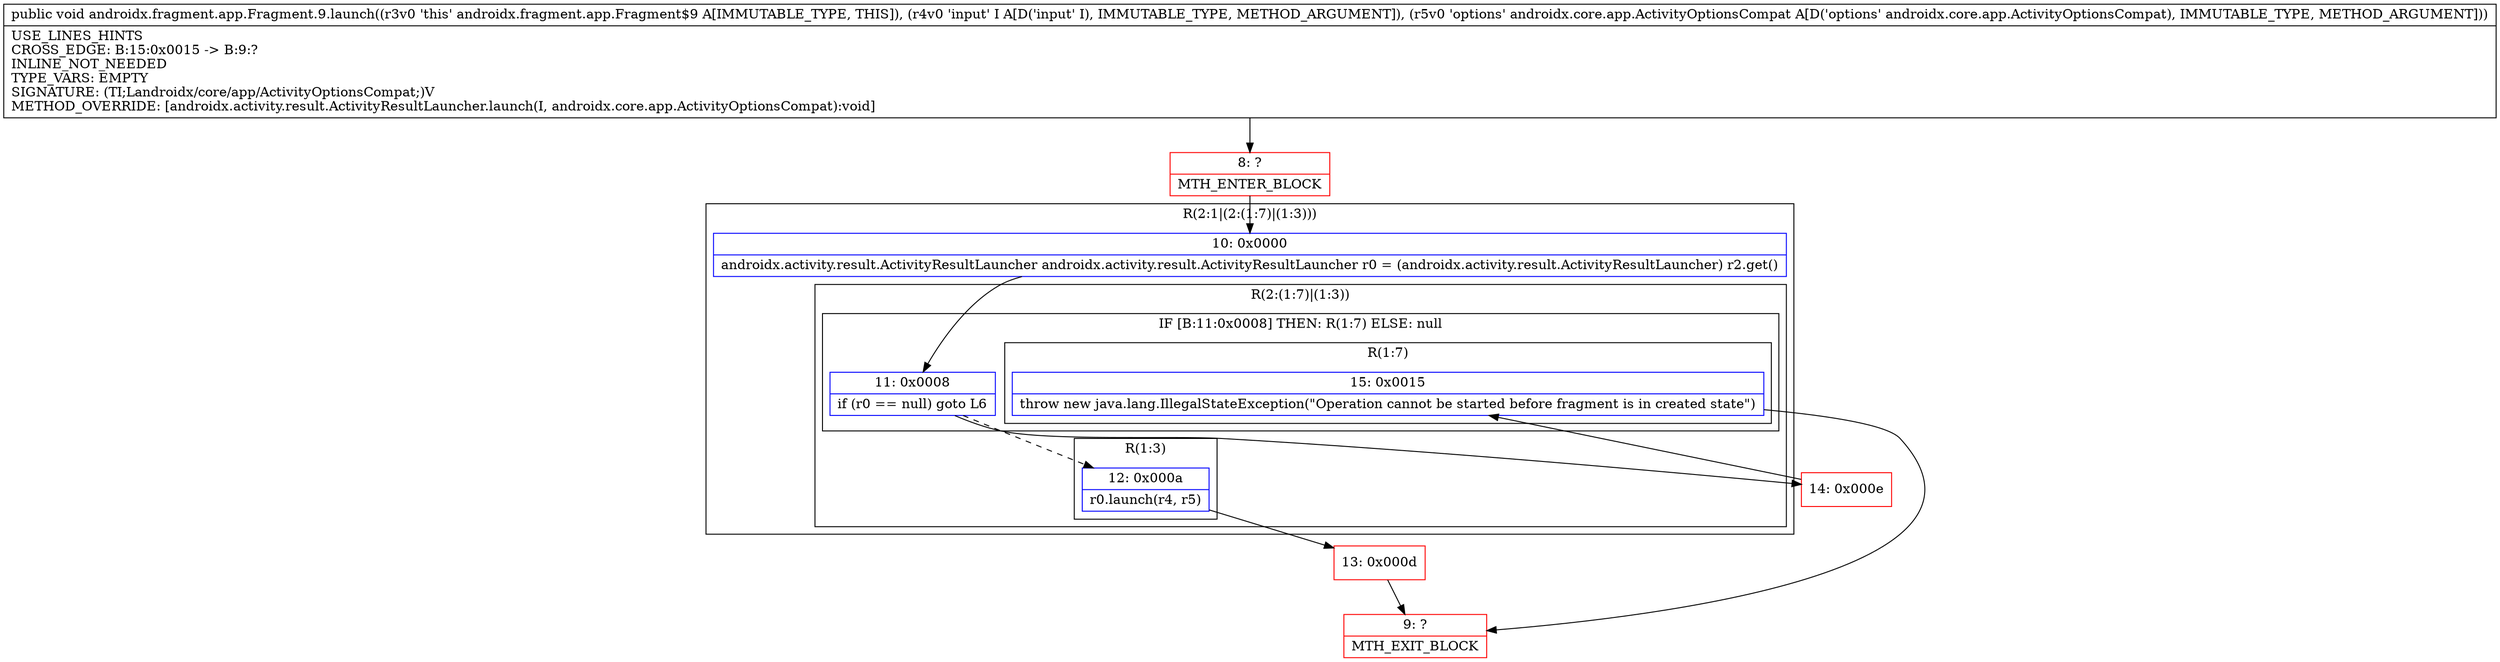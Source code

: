 digraph "CFG forandroidx.fragment.app.Fragment.9.launch(Ljava\/lang\/Object;Landroidx\/core\/app\/ActivityOptionsCompat;)V" {
subgraph cluster_Region_304792367 {
label = "R(2:1|(2:(1:7)|(1:3)))";
node [shape=record,color=blue];
Node_10 [shape=record,label="{10\:\ 0x0000|androidx.activity.result.ActivityResultLauncher androidx.activity.result.ActivityResultLauncher r0 = (androidx.activity.result.ActivityResultLauncher) r2.get()\l}"];
subgraph cluster_Region_222429461 {
label = "R(2:(1:7)|(1:3))";
node [shape=record,color=blue];
subgraph cluster_IfRegion_1287904495 {
label = "IF [B:11:0x0008] THEN: R(1:7) ELSE: null";
node [shape=record,color=blue];
Node_11 [shape=record,label="{11\:\ 0x0008|if (r0 == null) goto L6\l}"];
subgraph cluster_Region_437333458 {
label = "R(1:7)";
node [shape=record,color=blue];
Node_15 [shape=record,label="{15\:\ 0x0015|throw new java.lang.IllegalStateException(\"Operation cannot be started before fragment is in created state\")\l}"];
}
}
subgraph cluster_Region_85424320 {
label = "R(1:3)";
node [shape=record,color=blue];
Node_12 [shape=record,label="{12\:\ 0x000a|r0.launch(r4, r5)\l}"];
}
}
}
Node_8 [shape=record,color=red,label="{8\:\ ?|MTH_ENTER_BLOCK\l}"];
Node_13 [shape=record,color=red,label="{13\:\ 0x000d}"];
Node_9 [shape=record,color=red,label="{9\:\ ?|MTH_EXIT_BLOCK\l}"];
Node_14 [shape=record,color=red,label="{14\:\ 0x000e}"];
MethodNode[shape=record,label="{public void androidx.fragment.app.Fragment.9.launch((r3v0 'this' androidx.fragment.app.Fragment$9 A[IMMUTABLE_TYPE, THIS]), (r4v0 'input' I A[D('input' I), IMMUTABLE_TYPE, METHOD_ARGUMENT]), (r5v0 'options' androidx.core.app.ActivityOptionsCompat A[D('options' androidx.core.app.ActivityOptionsCompat), IMMUTABLE_TYPE, METHOD_ARGUMENT]))  | USE_LINES_HINTS\lCROSS_EDGE: B:15:0x0015 \-\> B:9:?\lINLINE_NOT_NEEDED\lTYPE_VARS: EMPTY\lSIGNATURE: (TI;Landroidx\/core\/app\/ActivityOptionsCompat;)V\lMETHOD_OVERRIDE: [androidx.activity.result.ActivityResultLauncher.launch(I, androidx.core.app.ActivityOptionsCompat):void]\l}"];
MethodNode -> Node_8;Node_10 -> Node_11;
Node_11 -> Node_12[style=dashed];
Node_11 -> Node_14;
Node_15 -> Node_9;
Node_12 -> Node_13;
Node_8 -> Node_10;
Node_13 -> Node_9;
Node_14 -> Node_15;
}

